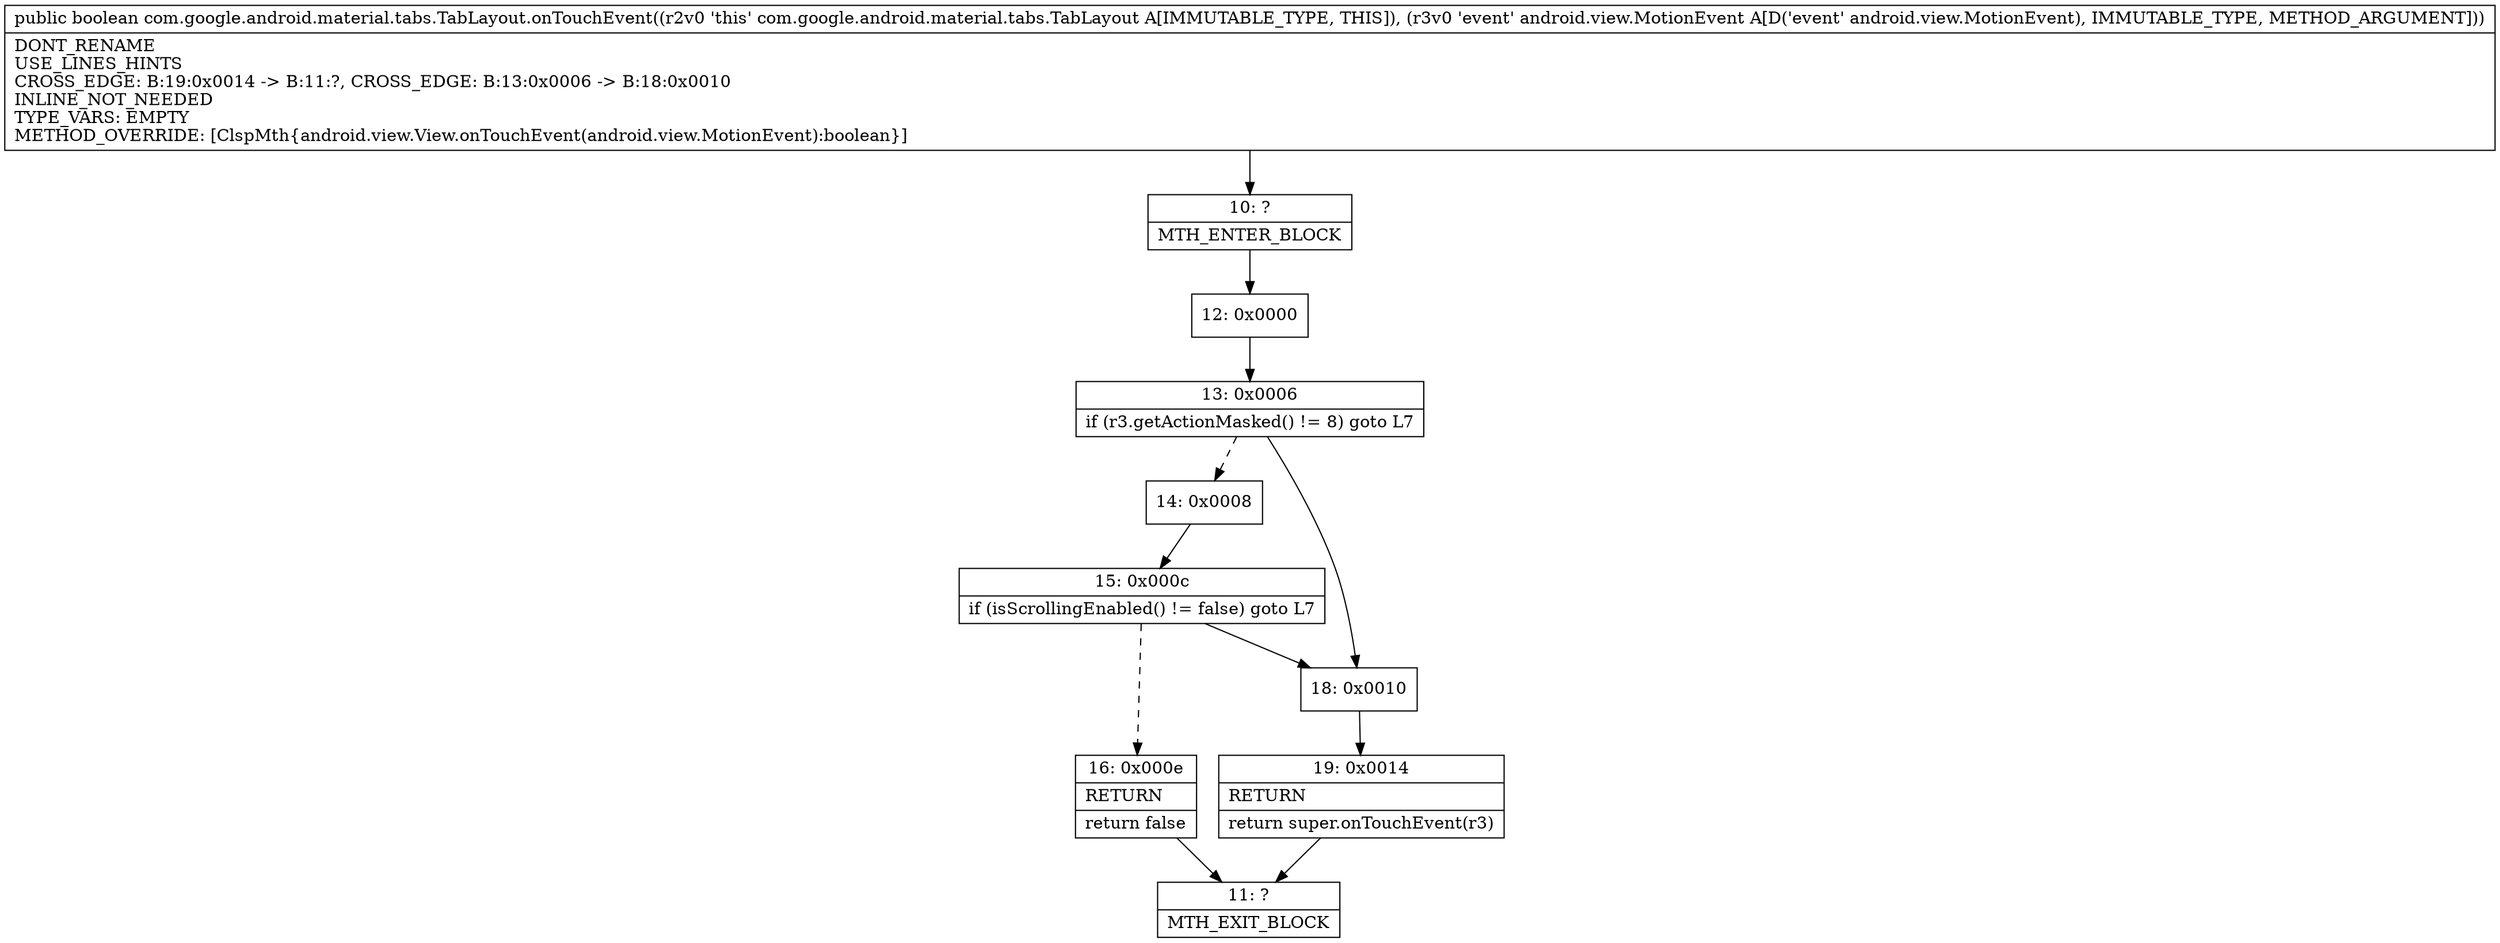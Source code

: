 digraph "CFG forcom.google.android.material.tabs.TabLayout.onTouchEvent(Landroid\/view\/MotionEvent;)Z" {
Node_10 [shape=record,label="{10\:\ ?|MTH_ENTER_BLOCK\l}"];
Node_12 [shape=record,label="{12\:\ 0x0000}"];
Node_13 [shape=record,label="{13\:\ 0x0006|if (r3.getActionMasked() != 8) goto L7\l}"];
Node_14 [shape=record,label="{14\:\ 0x0008}"];
Node_15 [shape=record,label="{15\:\ 0x000c|if (isScrollingEnabled() != false) goto L7\l}"];
Node_16 [shape=record,label="{16\:\ 0x000e|RETURN\l|return false\l}"];
Node_11 [shape=record,label="{11\:\ ?|MTH_EXIT_BLOCK\l}"];
Node_18 [shape=record,label="{18\:\ 0x0010}"];
Node_19 [shape=record,label="{19\:\ 0x0014|RETURN\l|return super.onTouchEvent(r3)\l}"];
MethodNode[shape=record,label="{public boolean com.google.android.material.tabs.TabLayout.onTouchEvent((r2v0 'this' com.google.android.material.tabs.TabLayout A[IMMUTABLE_TYPE, THIS]), (r3v0 'event' android.view.MotionEvent A[D('event' android.view.MotionEvent), IMMUTABLE_TYPE, METHOD_ARGUMENT]))  | DONT_RENAME\lUSE_LINES_HINTS\lCROSS_EDGE: B:19:0x0014 \-\> B:11:?, CROSS_EDGE: B:13:0x0006 \-\> B:18:0x0010\lINLINE_NOT_NEEDED\lTYPE_VARS: EMPTY\lMETHOD_OVERRIDE: [ClspMth\{android.view.View.onTouchEvent(android.view.MotionEvent):boolean\}]\l}"];
MethodNode -> Node_10;Node_10 -> Node_12;
Node_12 -> Node_13;
Node_13 -> Node_14[style=dashed];
Node_13 -> Node_18;
Node_14 -> Node_15;
Node_15 -> Node_16[style=dashed];
Node_15 -> Node_18;
Node_16 -> Node_11;
Node_18 -> Node_19;
Node_19 -> Node_11;
}

